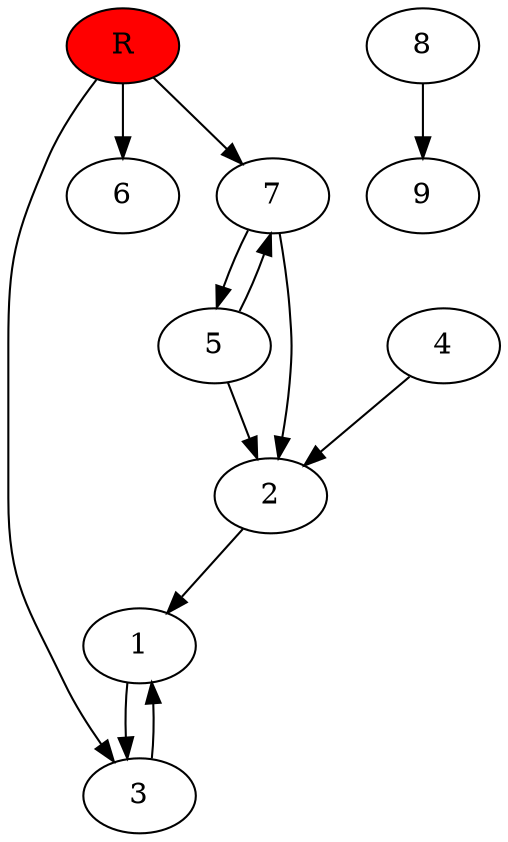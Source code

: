 digraph prb1485 {
	1
	2
	3
	4
	5
	6
	7
	8
	R [fillcolor="#ff0000" style=filled]
	1 -> 3
	2 -> 1
	3 -> 1
	4 -> 2
	5 -> 2
	5 -> 7
	7 -> 2
	7 -> 5
	8 -> 9
	R -> 3
	R -> 6
	R -> 7
}
